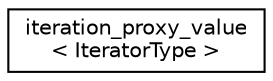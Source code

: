 digraph "Graphical Class Hierarchy"
{
 // LATEX_PDF_SIZE
  edge [fontname="Helvetica",fontsize="10",labelfontname="Helvetica",labelfontsize="10"];
  node [fontname="Helvetica",fontsize="10",shape=record];
  rankdir="LR";
  Node0 [label="iteration_proxy_value\l\< IteratorType \>",height=0.2,width=0.4,color="black", fillcolor="white", style="filled",URL="$classdetail_1_1iteration__proxy__value.html",tooltip=" "];
}
